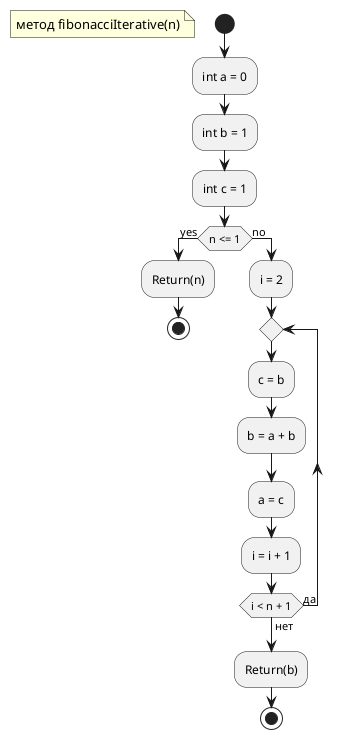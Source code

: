 @startuml
'https://plantuml.com/activity-diagram-beta

start
floating note left: метод fibonacciIterative(n)

:int a = 0;
:int b = 1;
:int c = 1;

if (n <= 1) then (yes)
      :Return(n);
      stop
else (no)
   :i = 2;
   repeat
     :c = b;
     :b = a + b;
     :a = c;
     :i = i + 1;
   repeat while (i < n + 1) is (да) not (нет)
   :Return(b);
   stop
endif

@enduml
